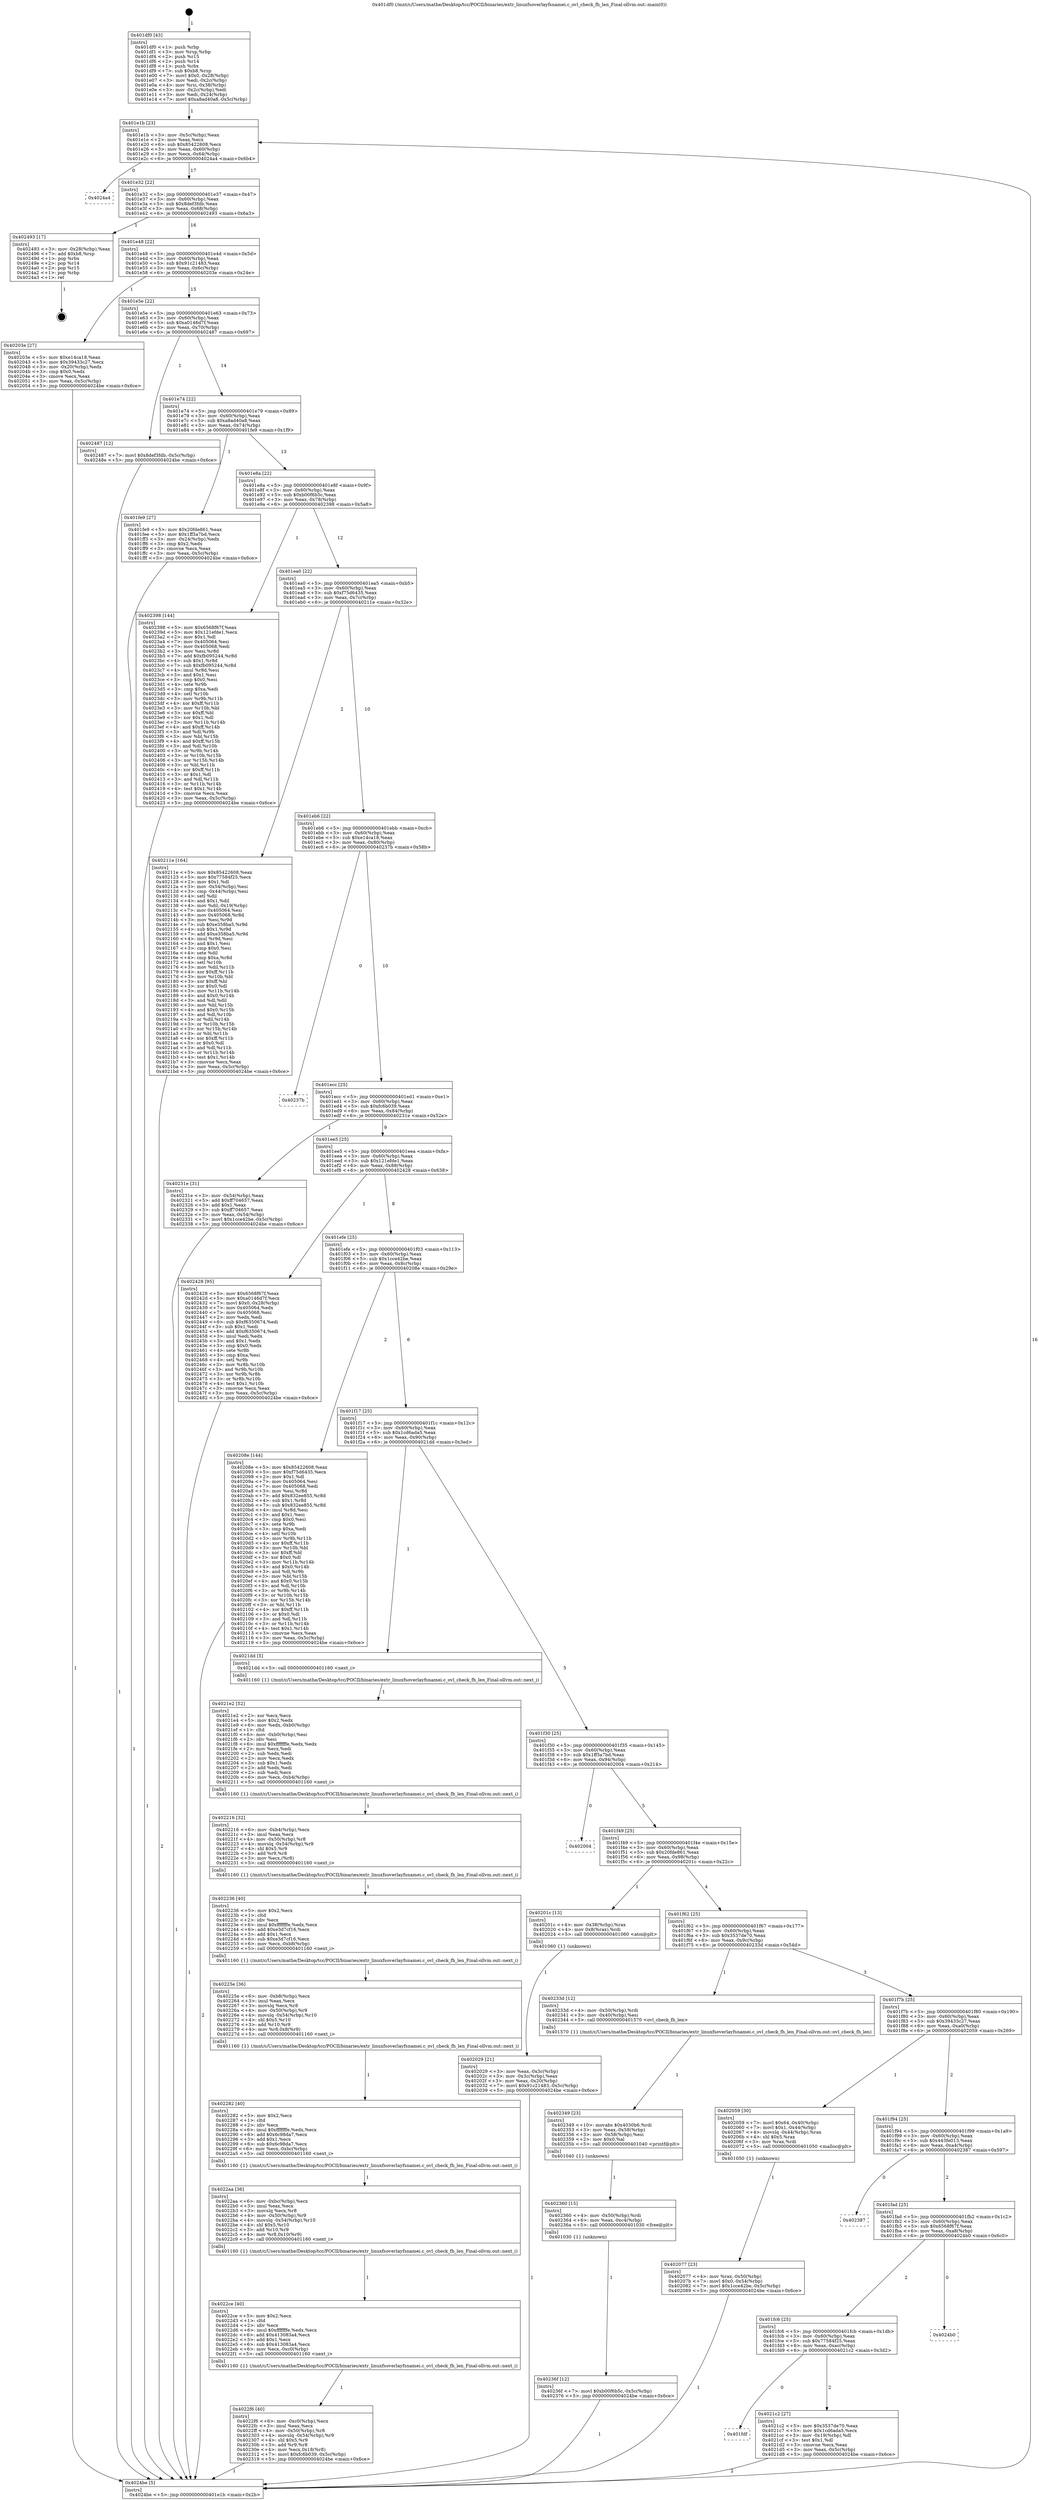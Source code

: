 digraph "0x401df0" {
  label = "0x401df0 (/mnt/c/Users/mathe/Desktop/tcc/POCII/binaries/extr_linuxfsoverlayfsnamei.c_ovl_check_fh_len_Final-ollvm.out::main(0))"
  labelloc = "t"
  node[shape=record]

  Entry [label="",width=0.3,height=0.3,shape=circle,fillcolor=black,style=filled]
  "0x401e1b" [label="{
     0x401e1b [23]\l
     | [instrs]\l
     &nbsp;&nbsp;0x401e1b \<+3\>: mov -0x5c(%rbp),%eax\l
     &nbsp;&nbsp;0x401e1e \<+2\>: mov %eax,%ecx\l
     &nbsp;&nbsp;0x401e20 \<+6\>: sub $0x85422608,%ecx\l
     &nbsp;&nbsp;0x401e26 \<+3\>: mov %eax,-0x60(%rbp)\l
     &nbsp;&nbsp;0x401e29 \<+3\>: mov %ecx,-0x64(%rbp)\l
     &nbsp;&nbsp;0x401e2c \<+6\>: je 00000000004024a4 \<main+0x6b4\>\l
  }"]
  "0x4024a4" [label="{
     0x4024a4\l
  }", style=dashed]
  "0x401e32" [label="{
     0x401e32 [22]\l
     | [instrs]\l
     &nbsp;&nbsp;0x401e32 \<+5\>: jmp 0000000000401e37 \<main+0x47\>\l
     &nbsp;&nbsp;0x401e37 \<+3\>: mov -0x60(%rbp),%eax\l
     &nbsp;&nbsp;0x401e3a \<+5\>: sub $0x8def3fdb,%eax\l
     &nbsp;&nbsp;0x401e3f \<+3\>: mov %eax,-0x68(%rbp)\l
     &nbsp;&nbsp;0x401e42 \<+6\>: je 0000000000402493 \<main+0x6a3\>\l
  }"]
  Exit [label="",width=0.3,height=0.3,shape=circle,fillcolor=black,style=filled,peripheries=2]
  "0x402493" [label="{
     0x402493 [17]\l
     | [instrs]\l
     &nbsp;&nbsp;0x402493 \<+3\>: mov -0x28(%rbp),%eax\l
     &nbsp;&nbsp;0x402496 \<+7\>: add $0xb8,%rsp\l
     &nbsp;&nbsp;0x40249d \<+1\>: pop %rbx\l
     &nbsp;&nbsp;0x40249e \<+2\>: pop %r14\l
     &nbsp;&nbsp;0x4024a0 \<+2\>: pop %r15\l
     &nbsp;&nbsp;0x4024a2 \<+1\>: pop %rbp\l
     &nbsp;&nbsp;0x4024a3 \<+1\>: ret\l
  }"]
  "0x401e48" [label="{
     0x401e48 [22]\l
     | [instrs]\l
     &nbsp;&nbsp;0x401e48 \<+5\>: jmp 0000000000401e4d \<main+0x5d\>\l
     &nbsp;&nbsp;0x401e4d \<+3\>: mov -0x60(%rbp),%eax\l
     &nbsp;&nbsp;0x401e50 \<+5\>: sub $0x91c21483,%eax\l
     &nbsp;&nbsp;0x401e55 \<+3\>: mov %eax,-0x6c(%rbp)\l
     &nbsp;&nbsp;0x401e58 \<+6\>: je 000000000040203e \<main+0x24e\>\l
  }"]
  "0x40236f" [label="{
     0x40236f [12]\l
     | [instrs]\l
     &nbsp;&nbsp;0x40236f \<+7\>: movl $0xb00f6b5c,-0x5c(%rbp)\l
     &nbsp;&nbsp;0x402376 \<+5\>: jmp 00000000004024be \<main+0x6ce\>\l
  }"]
  "0x40203e" [label="{
     0x40203e [27]\l
     | [instrs]\l
     &nbsp;&nbsp;0x40203e \<+5\>: mov $0xe14ca18,%eax\l
     &nbsp;&nbsp;0x402043 \<+5\>: mov $0x39433c27,%ecx\l
     &nbsp;&nbsp;0x402048 \<+3\>: mov -0x20(%rbp),%edx\l
     &nbsp;&nbsp;0x40204b \<+3\>: cmp $0x0,%edx\l
     &nbsp;&nbsp;0x40204e \<+3\>: cmove %ecx,%eax\l
     &nbsp;&nbsp;0x402051 \<+3\>: mov %eax,-0x5c(%rbp)\l
     &nbsp;&nbsp;0x402054 \<+5\>: jmp 00000000004024be \<main+0x6ce\>\l
  }"]
  "0x401e5e" [label="{
     0x401e5e [22]\l
     | [instrs]\l
     &nbsp;&nbsp;0x401e5e \<+5\>: jmp 0000000000401e63 \<main+0x73\>\l
     &nbsp;&nbsp;0x401e63 \<+3\>: mov -0x60(%rbp),%eax\l
     &nbsp;&nbsp;0x401e66 \<+5\>: sub $0xa0146d7f,%eax\l
     &nbsp;&nbsp;0x401e6b \<+3\>: mov %eax,-0x70(%rbp)\l
     &nbsp;&nbsp;0x401e6e \<+6\>: je 0000000000402487 \<main+0x697\>\l
  }"]
  "0x402360" [label="{
     0x402360 [15]\l
     | [instrs]\l
     &nbsp;&nbsp;0x402360 \<+4\>: mov -0x50(%rbp),%rdi\l
     &nbsp;&nbsp;0x402364 \<+6\>: mov %eax,-0xc4(%rbp)\l
     &nbsp;&nbsp;0x40236a \<+5\>: call 0000000000401030 \<free@plt\>\l
     | [calls]\l
     &nbsp;&nbsp;0x401030 \{1\} (unknown)\l
  }"]
  "0x402487" [label="{
     0x402487 [12]\l
     | [instrs]\l
     &nbsp;&nbsp;0x402487 \<+7\>: movl $0x8def3fdb,-0x5c(%rbp)\l
     &nbsp;&nbsp;0x40248e \<+5\>: jmp 00000000004024be \<main+0x6ce\>\l
  }"]
  "0x401e74" [label="{
     0x401e74 [22]\l
     | [instrs]\l
     &nbsp;&nbsp;0x401e74 \<+5\>: jmp 0000000000401e79 \<main+0x89\>\l
     &nbsp;&nbsp;0x401e79 \<+3\>: mov -0x60(%rbp),%eax\l
     &nbsp;&nbsp;0x401e7c \<+5\>: sub $0xa8ad40a8,%eax\l
     &nbsp;&nbsp;0x401e81 \<+3\>: mov %eax,-0x74(%rbp)\l
     &nbsp;&nbsp;0x401e84 \<+6\>: je 0000000000401fe9 \<main+0x1f9\>\l
  }"]
  "0x402349" [label="{
     0x402349 [23]\l
     | [instrs]\l
     &nbsp;&nbsp;0x402349 \<+10\>: movabs $0x4030b6,%rdi\l
     &nbsp;&nbsp;0x402353 \<+3\>: mov %eax,-0x58(%rbp)\l
     &nbsp;&nbsp;0x402356 \<+3\>: mov -0x58(%rbp),%esi\l
     &nbsp;&nbsp;0x402359 \<+2\>: mov $0x0,%al\l
     &nbsp;&nbsp;0x40235b \<+5\>: call 0000000000401040 \<printf@plt\>\l
     | [calls]\l
     &nbsp;&nbsp;0x401040 \{1\} (unknown)\l
  }"]
  "0x401fe9" [label="{
     0x401fe9 [27]\l
     | [instrs]\l
     &nbsp;&nbsp;0x401fe9 \<+5\>: mov $0x20fde861,%eax\l
     &nbsp;&nbsp;0x401fee \<+5\>: mov $0x1ff3a7bd,%ecx\l
     &nbsp;&nbsp;0x401ff3 \<+3\>: mov -0x24(%rbp),%edx\l
     &nbsp;&nbsp;0x401ff6 \<+3\>: cmp $0x2,%edx\l
     &nbsp;&nbsp;0x401ff9 \<+3\>: cmovne %ecx,%eax\l
     &nbsp;&nbsp;0x401ffc \<+3\>: mov %eax,-0x5c(%rbp)\l
     &nbsp;&nbsp;0x401fff \<+5\>: jmp 00000000004024be \<main+0x6ce\>\l
  }"]
  "0x401e8a" [label="{
     0x401e8a [22]\l
     | [instrs]\l
     &nbsp;&nbsp;0x401e8a \<+5\>: jmp 0000000000401e8f \<main+0x9f\>\l
     &nbsp;&nbsp;0x401e8f \<+3\>: mov -0x60(%rbp),%eax\l
     &nbsp;&nbsp;0x401e92 \<+5\>: sub $0xb00f6b5c,%eax\l
     &nbsp;&nbsp;0x401e97 \<+3\>: mov %eax,-0x78(%rbp)\l
     &nbsp;&nbsp;0x401e9a \<+6\>: je 0000000000402398 \<main+0x5a8\>\l
  }"]
  "0x4024be" [label="{
     0x4024be [5]\l
     | [instrs]\l
     &nbsp;&nbsp;0x4024be \<+5\>: jmp 0000000000401e1b \<main+0x2b\>\l
  }"]
  "0x401df0" [label="{
     0x401df0 [43]\l
     | [instrs]\l
     &nbsp;&nbsp;0x401df0 \<+1\>: push %rbp\l
     &nbsp;&nbsp;0x401df1 \<+3\>: mov %rsp,%rbp\l
     &nbsp;&nbsp;0x401df4 \<+2\>: push %r15\l
     &nbsp;&nbsp;0x401df6 \<+2\>: push %r14\l
     &nbsp;&nbsp;0x401df8 \<+1\>: push %rbx\l
     &nbsp;&nbsp;0x401df9 \<+7\>: sub $0xb8,%rsp\l
     &nbsp;&nbsp;0x401e00 \<+7\>: movl $0x0,-0x28(%rbp)\l
     &nbsp;&nbsp;0x401e07 \<+3\>: mov %edi,-0x2c(%rbp)\l
     &nbsp;&nbsp;0x401e0a \<+4\>: mov %rsi,-0x38(%rbp)\l
     &nbsp;&nbsp;0x401e0e \<+3\>: mov -0x2c(%rbp),%edi\l
     &nbsp;&nbsp;0x401e11 \<+3\>: mov %edi,-0x24(%rbp)\l
     &nbsp;&nbsp;0x401e14 \<+7\>: movl $0xa8ad40a8,-0x5c(%rbp)\l
  }"]
  "0x4022f6" [label="{
     0x4022f6 [40]\l
     | [instrs]\l
     &nbsp;&nbsp;0x4022f6 \<+6\>: mov -0xc0(%rbp),%ecx\l
     &nbsp;&nbsp;0x4022fc \<+3\>: imul %eax,%ecx\l
     &nbsp;&nbsp;0x4022ff \<+4\>: mov -0x50(%rbp),%r8\l
     &nbsp;&nbsp;0x402303 \<+4\>: movslq -0x54(%rbp),%r9\l
     &nbsp;&nbsp;0x402307 \<+4\>: shl $0x5,%r9\l
     &nbsp;&nbsp;0x40230b \<+3\>: add %r9,%r8\l
     &nbsp;&nbsp;0x40230e \<+4\>: mov %ecx,0x18(%r8)\l
     &nbsp;&nbsp;0x402312 \<+7\>: movl $0xfc6b039,-0x5c(%rbp)\l
     &nbsp;&nbsp;0x402319 \<+5\>: jmp 00000000004024be \<main+0x6ce\>\l
  }"]
  "0x402398" [label="{
     0x402398 [144]\l
     | [instrs]\l
     &nbsp;&nbsp;0x402398 \<+5\>: mov $0x6568f67f,%eax\l
     &nbsp;&nbsp;0x40239d \<+5\>: mov $0x121efde1,%ecx\l
     &nbsp;&nbsp;0x4023a2 \<+2\>: mov $0x1,%dl\l
     &nbsp;&nbsp;0x4023a4 \<+7\>: mov 0x405064,%esi\l
     &nbsp;&nbsp;0x4023ab \<+7\>: mov 0x405068,%edi\l
     &nbsp;&nbsp;0x4023b2 \<+3\>: mov %esi,%r8d\l
     &nbsp;&nbsp;0x4023b5 \<+7\>: add $0xfb095244,%r8d\l
     &nbsp;&nbsp;0x4023bc \<+4\>: sub $0x1,%r8d\l
     &nbsp;&nbsp;0x4023c0 \<+7\>: sub $0xfb095244,%r8d\l
     &nbsp;&nbsp;0x4023c7 \<+4\>: imul %r8d,%esi\l
     &nbsp;&nbsp;0x4023cb \<+3\>: and $0x1,%esi\l
     &nbsp;&nbsp;0x4023ce \<+3\>: cmp $0x0,%esi\l
     &nbsp;&nbsp;0x4023d1 \<+4\>: sete %r9b\l
     &nbsp;&nbsp;0x4023d5 \<+3\>: cmp $0xa,%edi\l
     &nbsp;&nbsp;0x4023d8 \<+4\>: setl %r10b\l
     &nbsp;&nbsp;0x4023dc \<+3\>: mov %r9b,%r11b\l
     &nbsp;&nbsp;0x4023df \<+4\>: xor $0xff,%r11b\l
     &nbsp;&nbsp;0x4023e3 \<+3\>: mov %r10b,%bl\l
     &nbsp;&nbsp;0x4023e6 \<+3\>: xor $0xff,%bl\l
     &nbsp;&nbsp;0x4023e9 \<+3\>: xor $0x1,%dl\l
     &nbsp;&nbsp;0x4023ec \<+3\>: mov %r11b,%r14b\l
     &nbsp;&nbsp;0x4023ef \<+4\>: and $0xff,%r14b\l
     &nbsp;&nbsp;0x4023f3 \<+3\>: and %dl,%r9b\l
     &nbsp;&nbsp;0x4023f6 \<+3\>: mov %bl,%r15b\l
     &nbsp;&nbsp;0x4023f9 \<+4\>: and $0xff,%r15b\l
     &nbsp;&nbsp;0x4023fd \<+3\>: and %dl,%r10b\l
     &nbsp;&nbsp;0x402400 \<+3\>: or %r9b,%r14b\l
     &nbsp;&nbsp;0x402403 \<+3\>: or %r10b,%r15b\l
     &nbsp;&nbsp;0x402406 \<+3\>: xor %r15b,%r14b\l
     &nbsp;&nbsp;0x402409 \<+3\>: or %bl,%r11b\l
     &nbsp;&nbsp;0x40240c \<+4\>: xor $0xff,%r11b\l
     &nbsp;&nbsp;0x402410 \<+3\>: or $0x1,%dl\l
     &nbsp;&nbsp;0x402413 \<+3\>: and %dl,%r11b\l
     &nbsp;&nbsp;0x402416 \<+3\>: or %r11b,%r14b\l
     &nbsp;&nbsp;0x402419 \<+4\>: test $0x1,%r14b\l
     &nbsp;&nbsp;0x40241d \<+3\>: cmovne %ecx,%eax\l
     &nbsp;&nbsp;0x402420 \<+3\>: mov %eax,-0x5c(%rbp)\l
     &nbsp;&nbsp;0x402423 \<+5\>: jmp 00000000004024be \<main+0x6ce\>\l
  }"]
  "0x401ea0" [label="{
     0x401ea0 [22]\l
     | [instrs]\l
     &nbsp;&nbsp;0x401ea0 \<+5\>: jmp 0000000000401ea5 \<main+0xb5\>\l
     &nbsp;&nbsp;0x401ea5 \<+3\>: mov -0x60(%rbp),%eax\l
     &nbsp;&nbsp;0x401ea8 \<+5\>: sub $0xf75d6435,%eax\l
     &nbsp;&nbsp;0x401ead \<+3\>: mov %eax,-0x7c(%rbp)\l
     &nbsp;&nbsp;0x401eb0 \<+6\>: je 000000000040211e \<main+0x32e\>\l
  }"]
  "0x4022ce" [label="{
     0x4022ce [40]\l
     | [instrs]\l
     &nbsp;&nbsp;0x4022ce \<+5\>: mov $0x2,%ecx\l
     &nbsp;&nbsp;0x4022d3 \<+1\>: cltd\l
     &nbsp;&nbsp;0x4022d4 \<+2\>: idiv %ecx\l
     &nbsp;&nbsp;0x4022d6 \<+6\>: imul $0xfffffffe,%edx,%ecx\l
     &nbsp;&nbsp;0x4022dc \<+6\>: add $0x413083a4,%ecx\l
     &nbsp;&nbsp;0x4022e2 \<+3\>: add $0x1,%ecx\l
     &nbsp;&nbsp;0x4022e5 \<+6\>: sub $0x413083a4,%ecx\l
     &nbsp;&nbsp;0x4022eb \<+6\>: mov %ecx,-0xc0(%rbp)\l
     &nbsp;&nbsp;0x4022f1 \<+5\>: call 0000000000401160 \<next_i\>\l
     | [calls]\l
     &nbsp;&nbsp;0x401160 \{1\} (/mnt/c/Users/mathe/Desktop/tcc/POCII/binaries/extr_linuxfsoverlayfsnamei.c_ovl_check_fh_len_Final-ollvm.out::next_i)\l
  }"]
  "0x40211e" [label="{
     0x40211e [164]\l
     | [instrs]\l
     &nbsp;&nbsp;0x40211e \<+5\>: mov $0x85422608,%eax\l
     &nbsp;&nbsp;0x402123 \<+5\>: mov $0x77584f25,%ecx\l
     &nbsp;&nbsp;0x402128 \<+2\>: mov $0x1,%dl\l
     &nbsp;&nbsp;0x40212a \<+3\>: mov -0x54(%rbp),%esi\l
     &nbsp;&nbsp;0x40212d \<+3\>: cmp -0x44(%rbp),%esi\l
     &nbsp;&nbsp;0x402130 \<+4\>: setl %dil\l
     &nbsp;&nbsp;0x402134 \<+4\>: and $0x1,%dil\l
     &nbsp;&nbsp;0x402138 \<+4\>: mov %dil,-0x19(%rbp)\l
     &nbsp;&nbsp;0x40213c \<+7\>: mov 0x405064,%esi\l
     &nbsp;&nbsp;0x402143 \<+8\>: mov 0x405068,%r8d\l
     &nbsp;&nbsp;0x40214b \<+3\>: mov %esi,%r9d\l
     &nbsp;&nbsp;0x40214e \<+7\>: sub $0xe358ba5,%r9d\l
     &nbsp;&nbsp;0x402155 \<+4\>: sub $0x1,%r9d\l
     &nbsp;&nbsp;0x402159 \<+7\>: add $0xe358ba5,%r9d\l
     &nbsp;&nbsp;0x402160 \<+4\>: imul %r9d,%esi\l
     &nbsp;&nbsp;0x402164 \<+3\>: and $0x1,%esi\l
     &nbsp;&nbsp;0x402167 \<+3\>: cmp $0x0,%esi\l
     &nbsp;&nbsp;0x40216a \<+4\>: sete %dil\l
     &nbsp;&nbsp;0x40216e \<+4\>: cmp $0xa,%r8d\l
     &nbsp;&nbsp;0x402172 \<+4\>: setl %r10b\l
     &nbsp;&nbsp;0x402176 \<+3\>: mov %dil,%r11b\l
     &nbsp;&nbsp;0x402179 \<+4\>: xor $0xff,%r11b\l
     &nbsp;&nbsp;0x40217d \<+3\>: mov %r10b,%bl\l
     &nbsp;&nbsp;0x402180 \<+3\>: xor $0xff,%bl\l
     &nbsp;&nbsp;0x402183 \<+3\>: xor $0x0,%dl\l
     &nbsp;&nbsp;0x402186 \<+3\>: mov %r11b,%r14b\l
     &nbsp;&nbsp;0x402189 \<+4\>: and $0x0,%r14b\l
     &nbsp;&nbsp;0x40218d \<+3\>: and %dl,%dil\l
     &nbsp;&nbsp;0x402190 \<+3\>: mov %bl,%r15b\l
     &nbsp;&nbsp;0x402193 \<+4\>: and $0x0,%r15b\l
     &nbsp;&nbsp;0x402197 \<+3\>: and %dl,%r10b\l
     &nbsp;&nbsp;0x40219a \<+3\>: or %dil,%r14b\l
     &nbsp;&nbsp;0x40219d \<+3\>: or %r10b,%r15b\l
     &nbsp;&nbsp;0x4021a0 \<+3\>: xor %r15b,%r14b\l
     &nbsp;&nbsp;0x4021a3 \<+3\>: or %bl,%r11b\l
     &nbsp;&nbsp;0x4021a6 \<+4\>: xor $0xff,%r11b\l
     &nbsp;&nbsp;0x4021aa \<+3\>: or $0x0,%dl\l
     &nbsp;&nbsp;0x4021ad \<+3\>: and %dl,%r11b\l
     &nbsp;&nbsp;0x4021b0 \<+3\>: or %r11b,%r14b\l
     &nbsp;&nbsp;0x4021b3 \<+4\>: test $0x1,%r14b\l
     &nbsp;&nbsp;0x4021b7 \<+3\>: cmovne %ecx,%eax\l
     &nbsp;&nbsp;0x4021ba \<+3\>: mov %eax,-0x5c(%rbp)\l
     &nbsp;&nbsp;0x4021bd \<+5\>: jmp 00000000004024be \<main+0x6ce\>\l
  }"]
  "0x401eb6" [label="{
     0x401eb6 [22]\l
     | [instrs]\l
     &nbsp;&nbsp;0x401eb6 \<+5\>: jmp 0000000000401ebb \<main+0xcb\>\l
     &nbsp;&nbsp;0x401ebb \<+3\>: mov -0x60(%rbp),%eax\l
     &nbsp;&nbsp;0x401ebe \<+5\>: sub $0xe14ca18,%eax\l
     &nbsp;&nbsp;0x401ec3 \<+3\>: mov %eax,-0x80(%rbp)\l
     &nbsp;&nbsp;0x401ec6 \<+6\>: je 000000000040237b \<main+0x58b\>\l
  }"]
  "0x4022aa" [label="{
     0x4022aa [36]\l
     | [instrs]\l
     &nbsp;&nbsp;0x4022aa \<+6\>: mov -0xbc(%rbp),%ecx\l
     &nbsp;&nbsp;0x4022b0 \<+3\>: imul %eax,%ecx\l
     &nbsp;&nbsp;0x4022b3 \<+3\>: movslq %ecx,%r8\l
     &nbsp;&nbsp;0x4022b6 \<+4\>: mov -0x50(%rbp),%r9\l
     &nbsp;&nbsp;0x4022ba \<+4\>: movslq -0x54(%rbp),%r10\l
     &nbsp;&nbsp;0x4022be \<+4\>: shl $0x5,%r10\l
     &nbsp;&nbsp;0x4022c2 \<+3\>: add %r10,%r9\l
     &nbsp;&nbsp;0x4022c5 \<+4\>: mov %r8,0x10(%r9)\l
     &nbsp;&nbsp;0x4022c9 \<+5\>: call 0000000000401160 \<next_i\>\l
     | [calls]\l
     &nbsp;&nbsp;0x401160 \{1\} (/mnt/c/Users/mathe/Desktop/tcc/POCII/binaries/extr_linuxfsoverlayfsnamei.c_ovl_check_fh_len_Final-ollvm.out::next_i)\l
  }"]
  "0x40237b" [label="{
     0x40237b\l
  }", style=dashed]
  "0x401ecc" [label="{
     0x401ecc [25]\l
     | [instrs]\l
     &nbsp;&nbsp;0x401ecc \<+5\>: jmp 0000000000401ed1 \<main+0xe1\>\l
     &nbsp;&nbsp;0x401ed1 \<+3\>: mov -0x60(%rbp),%eax\l
     &nbsp;&nbsp;0x401ed4 \<+5\>: sub $0xfc6b039,%eax\l
     &nbsp;&nbsp;0x401ed9 \<+6\>: mov %eax,-0x84(%rbp)\l
     &nbsp;&nbsp;0x401edf \<+6\>: je 000000000040231e \<main+0x52e\>\l
  }"]
  "0x402282" [label="{
     0x402282 [40]\l
     | [instrs]\l
     &nbsp;&nbsp;0x402282 \<+5\>: mov $0x2,%ecx\l
     &nbsp;&nbsp;0x402287 \<+1\>: cltd\l
     &nbsp;&nbsp;0x402288 \<+2\>: idiv %ecx\l
     &nbsp;&nbsp;0x40228a \<+6\>: imul $0xfffffffe,%edx,%ecx\l
     &nbsp;&nbsp;0x402290 \<+6\>: add $0x6c98da7,%ecx\l
     &nbsp;&nbsp;0x402296 \<+3\>: add $0x1,%ecx\l
     &nbsp;&nbsp;0x402299 \<+6\>: sub $0x6c98da7,%ecx\l
     &nbsp;&nbsp;0x40229f \<+6\>: mov %ecx,-0xbc(%rbp)\l
     &nbsp;&nbsp;0x4022a5 \<+5\>: call 0000000000401160 \<next_i\>\l
     | [calls]\l
     &nbsp;&nbsp;0x401160 \{1\} (/mnt/c/Users/mathe/Desktop/tcc/POCII/binaries/extr_linuxfsoverlayfsnamei.c_ovl_check_fh_len_Final-ollvm.out::next_i)\l
  }"]
  "0x40231e" [label="{
     0x40231e [31]\l
     | [instrs]\l
     &nbsp;&nbsp;0x40231e \<+3\>: mov -0x54(%rbp),%eax\l
     &nbsp;&nbsp;0x402321 \<+5\>: add $0xff704657,%eax\l
     &nbsp;&nbsp;0x402326 \<+3\>: add $0x1,%eax\l
     &nbsp;&nbsp;0x402329 \<+5\>: sub $0xff704657,%eax\l
     &nbsp;&nbsp;0x40232e \<+3\>: mov %eax,-0x54(%rbp)\l
     &nbsp;&nbsp;0x402331 \<+7\>: movl $0x1cce42be,-0x5c(%rbp)\l
     &nbsp;&nbsp;0x402338 \<+5\>: jmp 00000000004024be \<main+0x6ce\>\l
  }"]
  "0x401ee5" [label="{
     0x401ee5 [25]\l
     | [instrs]\l
     &nbsp;&nbsp;0x401ee5 \<+5\>: jmp 0000000000401eea \<main+0xfa\>\l
     &nbsp;&nbsp;0x401eea \<+3\>: mov -0x60(%rbp),%eax\l
     &nbsp;&nbsp;0x401eed \<+5\>: sub $0x121efde1,%eax\l
     &nbsp;&nbsp;0x401ef2 \<+6\>: mov %eax,-0x88(%rbp)\l
     &nbsp;&nbsp;0x401ef8 \<+6\>: je 0000000000402428 \<main+0x638\>\l
  }"]
  "0x40225e" [label="{
     0x40225e [36]\l
     | [instrs]\l
     &nbsp;&nbsp;0x40225e \<+6\>: mov -0xb8(%rbp),%ecx\l
     &nbsp;&nbsp;0x402264 \<+3\>: imul %eax,%ecx\l
     &nbsp;&nbsp;0x402267 \<+3\>: movslq %ecx,%r8\l
     &nbsp;&nbsp;0x40226a \<+4\>: mov -0x50(%rbp),%r9\l
     &nbsp;&nbsp;0x40226e \<+4\>: movslq -0x54(%rbp),%r10\l
     &nbsp;&nbsp;0x402272 \<+4\>: shl $0x5,%r10\l
     &nbsp;&nbsp;0x402276 \<+3\>: add %r10,%r9\l
     &nbsp;&nbsp;0x402279 \<+4\>: mov %r8,0x8(%r9)\l
     &nbsp;&nbsp;0x40227d \<+5\>: call 0000000000401160 \<next_i\>\l
     | [calls]\l
     &nbsp;&nbsp;0x401160 \{1\} (/mnt/c/Users/mathe/Desktop/tcc/POCII/binaries/extr_linuxfsoverlayfsnamei.c_ovl_check_fh_len_Final-ollvm.out::next_i)\l
  }"]
  "0x402428" [label="{
     0x402428 [95]\l
     | [instrs]\l
     &nbsp;&nbsp;0x402428 \<+5\>: mov $0x6568f67f,%eax\l
     &nbsp;&nbsp;0x40242d \<+5\>: mov $0xa0146d7f,%ecx\l
     &nbsp;&nbsp;0x402432 \<+7\>: movl $0x0,-0x28(%rbp)\l
     &nbsp;&nbsp;0x402439 \<+7\>: mov 0x405064,%edx\l
     &nbsp;&nbsp;0x402440 \<+7\>: mov 0x405068,%esi\l
     &nbsp;&nbsp;0x402447 \<+2\>: mov %edx,%edi\l
     &nbsp;&nbsp;0x402449 \<+6\>: sub $0xf6350674,%edi\l
     &nbsp;&nbsp;0x40244f \<+3\>: sub $0x1,%edi\l
     &nbsp;&nbsp;0x402452 \<+6\>: add $0xf6350674,%edi\l
     &nbsp;&nbsp;0x402458 \<+3\>: imul %edi,%edx\l
     &nbsp;&nbsp;0x40245b \<+3\>: and $0x1,%edx\l
     &nbsp;&nbsp;0x40245e \<+3\>: cmp $0x0,%edx\l
     &nbsp;&nbsp;0x402461 \<+4\>: sete %r8b\l
     &nbsp;&nbsp;0x402465 \<+3\>: cmp $0xa,%esi\l
     &nbsp;&nbsp;0x402468 \<+4\>: setl %r9b\l
     &nbsp;&nbsp;0x40246c \<+3\>: mov %r8b,%r10b\l
     &nbsp;&nbsp;0x40246f \<+3\>: and %r9b,%r10b\l
     &nbsp;&nbsp;0x402472 \<+3\>: xor %r9b,%r8b\l
     &nbsp;&nbsp;0x402475 \<+3\>: or %r8b,%r10b\l
     &nbsp;&nbsp;0x402478 \<+4\>: test $0x1,%r10b\l
     &nbsp;&nbsp;0x40247c \<+3\>: cmovne %ecx,%eax\l
     &nbsp;&nbsp;0x40247f \<+3\>: mov %eax,-0x5c(%rbp)\l
     &nbsp;&nbsp;0x402482 \<+5\>: jmp 00000000004024be \<main+0x6ce\>\l
  }"]
  "0x401efe" [label="{
     0x401efe [25]\l
     | [instrs]\l
     &nbsp;&nbsp;0x401efe \<+5\>: jmp 0000000000401f03 \<main+0x113\>\l
     &nbsp;&nbsp;0x401f03 \<+3\>: mov -0x60(%rbp),%eax\l
     &nbsp;&nbsp;0x401f06 \<+5\>: sub $0x1cce42be,%eax\l
     &nbsp;&nbsp;0x401f0b \<+6\>: mov %eax,-0x8c(%rbp)\l
     &nbsp;&nbsp;0x401f11 \<+6\>: je 000000000040208e \<main+0x29e\>\l
  }"]
  "0x402236" [label="{
     0x402236 [40]\l
     | [instrs]\l
     &nbsp;&nbsp;0x402236 \<+5\>: mov $0x2,%ecx\l
     &nbsp;&nbsp;0x40223b \<+1\>: cltd\l
     &nbsp;&nbsp;0x40223c \<+2\>: idiv %ecx\l
     &nbsp;&nbsp;0x40223e \<+6\>: imul $0xfffffffe,%edx,%ecx\l
     &nbsp;&nbsp;0x402244 \<+6\>: add $0xe3d7cf16,%ecx\l
     &nbsp;&nbsp;0x40224a \<+3\>: add $0x1,%ecx\l
     &nbsp;&nbsp;0x40224d \<+6\>: sub $0xe3d7cf16,%ecx\l
     &nbsp;&nbsp;0x402253 \<+6\>: mov %ecx,-0xb8(%rbp)\l
     &nbsp;&nbsp;0x402259 \<+5\>: call 0000000000401160 \<next_i\>\l
     | [calls]\l
     &nbsp;&nbsp;0x401160 \{1\} (/mnt/c/Users/mathe/Desktop/tcc/POCII/binaries/extr_linuxfsoverlayfsnamei.c_ovl_check_fh_len_Final-ollvm.out::next_i)\l
  }"]
  "0x40208e" [label="{
     0x40208e [144]\l
     | [instrs]\l
     &nbsp;&nbsp;0x40208e \<+5\>: mov $0x85422608,%eax\l
     &nbsp;&nbsp;0x402093 \<+5\>: mov $0xf75d6435,%ecx\l
     &nbsp;&nbsp;0x402098 \<+2\>: mov $0x1,%dl\l
     &nbsp;&nbsp;0x40209a \<+7\>: mov 0x405064,%esi\l
     &nbsp;&nbsp;0x4020a1 \<+7\>: mov 0x405068,%edi\l
     &nbsp;&nbsp;0x4020a8 \<+3\>: mov %esi,%r8d\l
     &nbsp;&nbsp;0x4020ab \<+7\>: add $0x832ee855,%r8d\l
     &nbsp;&nbsp;0x4020b2 \<+4\>: sub $0x1,%r8d\l
     &nbsp;&nbsp;0x4020b6 \<+7\>: sub $0x832ee855,%r8d\l
     &nbsp;&nbsp;0x4020bd \<+4\>: imul %r8d,%esi\l
     &nbsp;&nbsp;0x4020c1 \<+3\>: and $0x1,%esi\l
     &nbsp;&nbsp;0x4020c4 \<+3\>: cmp $0x0,%esi\l
     &nbsp;&nbsp;0x4020c7 \<+4\>: sete %r9b\l
     &nbsp;&nbsp;0x4020cb \<+3\>: cmp $0xa,%edi\l
     &nbsp;&nbsp;0x4020ce \<+4\>: setl %r10b\l
     &nbsp;&nbsp;0x4020d2 \<+3\>: mov %r9b,%r11b\l
     &nbsp;&nbsp;0x4020d5 \<+4\>: xor $0xff,%r11b\l
     &nbsp;&nbsp;0x4020d9 \<+3\>: mov %r10b,%bl\l
     &nbsp;&nbsp;0x4020dc \<+3\>: xor $0xff,%bl\l
     &nbsp;&nbsp;0x4020df \<+3\>: xor $0x0,%dl\l
     &nbsp;&nbsp;0x4020e2 \<+3\>: mov %r11b,%r14b\l
     &nbsp;&nbsp;0x4020e5 \<+4\>: and $0x0,%r14b\l
     &nbsp;&nbsp;0x4020e9 \<+3\>: and %dl,%r9b\l
     &nbsp;&nbsp;0x4020ec \<+3\>: mov %bl,%r15b\l
     &nbsp;&nbsp;0x4020ef \<+4\>: and $0x0,%r15b\l
     &nbsp;&nbsp;0x4020f3 \<+3\>: and %dl,%r10b\l
     &nbsp;&nbsp;0x4020f6 \<+3\>: or %r9b,%r14b\l
     &nbsp;&nbsp;0x4020f9 \<+3\>: or %r10b,%r15b\l
     &nbsp;&nbsp;0x4020fc \<+3\>: xor %r15b,%r14b\l
     &nbsp;&nbsp;0x4020ff \<+3\>: or %bl,%r11b\l
     &nbsp;&nbsp;0x402102 \<+4\>: xor $0xff,%r11b\l
     &nbsp;&nbsp;0x402106 \<+3\>: or $0x0,%dl\l
     &nbsp;&nbsp;0x402109 \<+3\>: and %dl,%r11b\l
     &nbsp;&nbsp;0x40210c \<+3\>: or %r11b,%r14b\l
     &nbsp;&nbsp;0x40210f \<+4\>: test $0x1,%r14b\l
     &nbsp;&nbsp;0x402113 \<+3\>: cmovne %ecx,%eax\l
     &nbsp;&nbsp;0x402116 \<+3\>: mov %eax,-0x5c(%rbp)\l
     &nbsp;&nbsp;0x402119 \<+5\>: jmp 00000000004024be \<main+0x6ce\>\l
  }"]
  "0x401f17" [label="{
     0x401f17 [25]\l
     | [instrs]\l
     &nbsp;&nbsp;0x401f17 \<+5\>: jmp 0000000000401f1c \<main+0x12c\>\l
     &nbsp;&nbsp;0x401f1c \<+3\>: mov -0x60(%rbp),%eax\l
     &nbsp;&nbsp;0x401f1f \<+5\>: sub $0x1cd6ada5,%eax\l
     &nbsp;&nbsp;0x401f24 \<+6\>: mov %eax,-0x90(%rbp)\l
     &nbsp;&nbsp;0x401f2a \<+6\>: je 00000000004021dd \<main+0x3ed\>\l
  }"]
  "0x402216" [label="{
     0x402216 [32]\l
     | [instrs]\l
     &nbsp;&nbsp;0x402216 \<+6\>: mov -0xb4(%rbp),%ecx\l
     &nbsp;&nbsp;0x40221c \<+3\>: imul %eax,%ecx\l
     &nbsp;&nbsp;0x40221f \<+4\>: mov -0x50(%rbp),%r8\l
     &nbsp;&nbsp;0x402223 \<+4\>: movslq -0x54(%rbp),%r9\l
     &nbsp;&nbsp;0x402227 \<+4\>: shl $0x5,%r9\l
     &nbsp;&nbsp;0x40222b \<+3\>: add %r9,%r8\l
     &nbsp;&nbsp;0x40222e \<+3\>: mov %ecx,(%r8)\l
     &nbsp;&nbsp;0x402231 \<+5\>: call 0000000000401160 \<next_i\>\l
     | [calls]\l
     &nbsp;&nbsp;0x401160 \{1\} (/mnt/c/Users/mathe/Desktop/tcc/POCII/binaries/extr_linuxfsoverlayfsnamei.c_ovl_check_fh_len_Final-ollvm.out::next_i)\l
  }"]
  "0x4021dd" [label="{
     0x4021dd [5]\l
     | [instrs]\l
     &nbsp;&nbsp;0x4021dd \<+5\>: call 0000000000401160 \<next_i\>\l
     | [calls]\l
     &nbsp;&nbsp;0x401160 \{1\} (/mnt/c/Users/mathe/Desktop/tcc/POCII/binaries/extr_linuxfsoverlayfsnamei.c_ovl_check_fh_len_Final-ollvm.out::next_i)\l
  }"]
  "0x401f30" [label="{
     0x401f30 [25]\l
     | [instrs]\l
     &nbsp;&nbsp;0x401f30 \<+5\>: jmp 0000000000401f35 \<main+0x145\>\l
     &nbsp;&nbsp;0x401f35 \<+3\>: mov -0x60(%rbp),%eax\l
     &nbsp;&nbsp;0x401f38 \<+5\>: sub $0x1ff3a7bd,%eax\l
     &nbsp;&nbsp;0x401f3d \<+6\>: mov %eax,-0x94(%rbp)\l
     &nbsp;&nbsp;0x401f43 \<+6\>: je 0000000000402004 \<main+0x214\>\l
  }"]
  "0x4021e2" [label="{
     0x4021e2 [52]\l
     | [instrs]\l
     &nbsp;&nbsp;0x4021e2 \<+2\>: xor %ecx,%ecx\l
     &nbsp;&nbsp;0x4021e4 \<+5\>: mov $0x2,%edx\l
     &nbsp;&nbsp;0x4021e9 \<+6\>: mov %edx,-0xb0(%rbp)\l
     &nbsp;&nbsp;0x4021ef \<+1\>: cltd\l
     &nbsp;&nbsp;0x4021f0 \<+6\>: mov -0xb0(%rbp),%esi\l
     &nbsp;&nbsp;0x4021f6 \<+2\>: idiv %esi\l
     &nbsp;&nbsp;0x4021f8 \<+6\>: imul $0xfffffffe,%edx,%edx\l
     &nbsp;&nbsp;0x4021fe \<+2\>: mov %ecx,%edi\l
     &nbsp;&nbsp;0x402200 \<+2\>: sub %edx,%edi\l
     &nbsp;&nbsp;0x402202 \<+2\>: mov %ecx,%edx\l
     &nbsp;&nbsp;0x402204 \<+3\>: sub $0x1,%edx\l
     &nbsp;&nbsp;0x402207 \<+2\>: add %edx,%edi\l
     &nbsp;&nbsp;0x402209 \<+2\>: sub %edi,%ecx\l
     &nbsp;&nbsp;0x40220b \<+6\>: mov %ecx,-0xb4(%rbp)\l
     &nbsp;&nbsp;0x402211 \<+5\>: call 0000000000401160 \<next_i\>\l
     | [calls]\l
     &nbsp;&nbsp;0x401160 \{1\} (/mnt/c/Users/mathe/Desktop/tcc/POCII/binaries/extr_linuxfsoverlayfsnamei.c_ovl_check_fh_len_Final-ollvm.out::next_i)\l
  }"]
  "0x402004" [label="{
     0x402004\l
  }", style=dashed]
  "0x401f49" [label="{
     0x401f49 [25]\l
     | [instrs]\l
     &nbsp;&nbsp;0x401f49 \<+5\>: jmp 0000000000401f4e \<main+0x15e\>\l
     &nbsp;&nbsp;0x401f4e \<+3\>: mov -0x60(%rbp),%eax\l
     &nbsp;&nbsp;0x401f51 \<+5\>: sub $0x20fde861,%eax\l
     &nbsp;&nbsp;0x401f56 \<+6\>: mov %eax,-0x98(%rbp)\l
     &nbsp;&nbsp;0x401f5c \<+6\>: je 000000000040201c \<main+0x22c\>\l
  }"]
  "0x401fdf" [label="{
     0x401fdf\l
  }", style=dashed]
  "0x40201c" [label="{
     0x40201c [13]\l
     | [instrs]\l
     &nbsp;&nbsp;0x40201c \<+4\>: mov -0x38(%rbp),%rax\l
     &nbsp;&nbsp;0x402020 \<+4\>: mov 0x8(%rax),%rdi\l
     &nbsp;&nbsp;0x402024 \<+5\>: call 0000000000401060 \<atoi@plt\>\l
     | [calls]\l
     &nbsp;&nbsp;0x401060 \{1\} (unknown)\l
  }"]
  "0x401f62" [label="{
     0x401f62 [25]\l
     | [instrs]\l
     &nbsp;&nbsp;0x401f62 \<+5\>: jmp 0000000000401f67 \<main+0x177\>\l
     &nbsp;&nbsp;0x401f67 \<+3\>: mov -0x60(%rbp),%eax\l
     &nbsp;&nbsp;0x401f6a \<+5\>: sub $0x3537de70,%eax\l
     &nbsp;&nbsp;0x401f6f \<+6\>: mov %eax,-0x9c(%rbp)\l
     &nbsp;&nbsp;0x401f75 \<+6\>: je 000000000040233d \<main+0x54d\>\l
  }"]
  "0x402029" [label="{
     0x402029 [21]\l
     | [instrs]\l
     &nbsp;&nbsp;0x402029 \<+3\>: mov %eax,-0x3c(%rbp)\l
     &nbsp;&nbsp;0x40202c \<+3\>: mov -0x3c(%rbp),%eax\l
     &nbsp;&nbsp;0x40202f \<+3\>: mov %eax,-0x20(%rbp)\l
     &nbsp;&nbsp;0x402032 \<+7\>: movl $0x91c21483,-0x5c(%rbp)\l
     &nbsp;&nbsp;0x402039 \<+5\>: jmp 00000000004024be \<main+0x6ce\>\l
  }"]
  "0x4021c2" [label="{
     0x4021c2 [27]\l
     | [instrs]\l
     &nbsp;&nbsp;0x4021c2 \<+5\>: mov $0x3537de70,%eax\l
     &nbsp;&nbsp;0x4021c7 \<+5\>: mov $0x1cd6ada5,%ecx\l
     &nbsp;&nbsp;0x4021cc \<+3\>: mov -0x19(%rbp),%dl\l
     &nbsp;&nbsp;0x4021cf \<+3\>: test $0x1,%dl\l
     &nbsp;&nbsp;0x4021d2 \<+3\>: cmovne %ecx,%eax\l
     &nbsp;&nbsp;0x4021d5 \<+3\>: mov %eax,-0x5c(%rbp)\l
     &nbsp;&nbsp;0x4021d8 \<+5\>: jmp 00000000004024be \<main+0x6ce\>\l
  }"]
  "0x40233d" [label="{
     0x40233d [12]\l
     | [instrs]\l
     &nbsp;&nbsp;0x40233d \<+4\>: mov -0x50(%rbp),%rdi\l
     &nbsp;&nbsp;0x402341 \<+3\>: mov -0x40(%rbp),%esi\l
     &nbsp;&nbsp;0x402344 \<+5\>: call 0000000000401570 \<ovl_check_fh_len\>\l
     | [calls]\l
     &nbsp;&nbsp;0x401570 \{1\} (/mnt/c/Users/mathe/Desktop/tcc/POCII/binaries/extr_linuxfsoverlayfsnamei.c_ovl_check_fh_len_Final-ollvm.out::ovl_check_fh_len)\l
  }"]
  "0x401f7b" [label="{
     0x401f7b [25]\l
     | [instrs]\l
     &nbsp;&nbsp;0x401f7b \<+5\>: jmp 0000000000401f80 \<main+0x190\>\l
     &nbsp;&nbsp;0x401f80 \<+3\>: mov -0x60(%rbp),%eax\l
     &nbsp;&nbsp;0x401f83 \<+5\>: sub $0x39433c27,%eax\l
     &nbsp;&nbsp;0x401f88 \<+6\>: mov %eax,-0xa0(%rbp)\l
     &nbsp;&nbsp;0x401f8e \<+6\>: je 0000000000402059 \<main+0x269\>\l
  }"]
  "0x401fc6" [label="{
     0x401fc6 [25]\l
     | [instrs]\l
     &nbsp;&nbsp;0x401fc6 \<+5\>: jmp 0000000000401fcb \<main+0x1db\>\l
     &nbsp;&nbsp;0x401fcb \<+3\>: mov -0x60(%rbp),%eax\l
     &nbsp;&nbsp;0x401fce \<+5\>: sub $0x77584f25,%eax\l
     &nbsp;&nbsp;0x401fd3 \<+6\>: mov %eax,-0xac(%rbp)\l
     &nbsp;&nbsp;0x401fd9 \<+6\>: je 00000000004021c2 \<main+0x3d2\>\l
  }"]
  "0x402059" [label="{
     0x402059 [30]\l
     | [instrs]\l
     &nbsp;&nbsp;0x402059 \<+7\>: movl $0x64,-0x40(%rbp)\l
     &nbsp;&nbsp;0x402060 \<+7\>: movl $0x1,-0x44(%rbp)\l
     &nbsp;&nbsp;0x402067 \<+4\>: movslq -0x44(%rbp),%rax\l
     &nbsp;&nbsp;0x40206b \<+4\>: shl $0x5,%rax\l
     &nbsp;&nbsp;0x40206f \<+3\>: mov %rax,%rdi\l
     &nbsp;&nbsp;0x402072 \<+5\>: call 0000000000401050 \<malloc@plt\>\l
     | [calls]\l
     &nbsp;&nbsp;0x401050 \{1\} (unknown)\l
  }"]
  "0x401f94" [label="{
     0x401f94 [25]\l
     | [instrs]\l
     &nbsp;&nbsp;0x401f94 \<+5\>: jmp 0000000000401f99 \<main+0x1a9\>\l
     &nbsp;&nbsp;0x401f99 \<+3\>: mov -0x60(%rbp),%eax\l
     &nbsp;&nbsp;0x401f9c \<+5\>: sub $0x443fe013,%eax\l
     &nbsp;&nbsp;0x401fa1 \<+6\>: mov %eax,-0xa4(%rbp)\l
     &nbsp;&nbsp;0x401fa7 \<+6\>: je 0000000000402387 \<main+0x597\>\l
  }"]
  "0x402077" [label="{
     0x402077 [23]\l
     | [instrs]\l
     &nbsp;&nbsp;0x402077 \<+4\>: mov %rax,-0x50(%rbp)\l
     &nbsp;&nbsp;0x40207b \<+7\>: movl $0x0,-0x54(%rbp)\l
     &nbsp;&nbsp;0x402082 \<+7\>: movl $0x1cce42be,-0x5c(%rbp)\l
     &nbsp;&nbsp;0x402089 \<+5\>: jmp 00000000004024be \<main+0x6ce\>\l
  }"]
  "0x4024b0" [label="{
     0x4024b0\l
  }", style=dashed]
  "0x402387" [label="{
     0x402387\l
  }", style=dashed]
  "0x401fad" [label="{
     0x401fad [25]\l
     | [instrs]\l
     &nbsp;&nbsp;0x401fad \<+5\>: jmp 0000000000401fb2 \<main+0x1c2\>\l
     &nbsp;&nbsp;0x401fb2 \<+3\>: mov -0x60(%rbp),%eax\l
     &nbsp;&nbsp;0x401fb5 \<+5\>: sub $0x6568f67f,%eax\l
     &nbsp;&nbsp;0x401fba \<+6\>: mov %eax,-0xa8(%rbp)\l
     &nbsp;&nbsp;0x401fc0 \<+6\>: je 00000000004024b0 \<main+0x6c0\>\l
  }"]
  Entry -> "0x401df0" [label=" 1"]
  "0x401e1b" -> "0x4024a4" [label=" 0"]
  "0x401e1b" -> "0x401e32" [label=" 17"]
  "0x402493" -> Exit [label=" 1"]
  "0x401e32" -> "0x402493" [label=" 1"]
  "0x401e32" -> "0x401e48" [label=" 16"]
  "0x402487" -> "0x4024be" [label=" 1"]
  "0x401e48" -> "0x40203e" [label=" 1"]
  "0x401e48" -> "0x401e5e" [label=" 15"]
  "0x402428" -> "0x4024be" [label=" 1"]
  "0x401e5e" -> "0x402487" [label=" 1"]
  "0x401e5e" -> "0x401e74" [label=" 14"]
  "0x402398" -> "0x4024be" [label=" 1"]
  "0x401e74" -> "0x401fe9" [label=" 1"]
  "0x401e74" -> "0x401e8a" [label=" 13"]
  "0x401fe9" -> "0x4024be" [label=" 1"]
  "0x401df0" -> "0x401e1b" [label=" 1"]
  "0x4024be" -> "0x401e1b" [label=" 16"]
  "0x40236f" -> "0x4024be" [label=" 1"]
  "0x401e8a" -> "0x402398" [label=" 1"]
  "0x401e8a" -> "0x401ea0" [label=" 12"]
  "0x402360" -> "0x40236f" [label=" 1"]
  "0x401ea0" -> "0x40211e" [label=" 2"]
  "0x401ea0" -> "0x401eb6" [label=" 10"]
  "0x402349" -> "0x402360" [label=" 1"]
  "0x401eb6" -> "0x40237b" [label=" 0"]
  "0x401eb6" -> "0x401ecc" [label=" 10"]
  "0x40233d" -> "0x402349" [label=" 1"]
  "0x401ecc" -> "0x40231e" [label=" 1"]
  "0x401ecc" -> "0x401ee5" [label=" 9"]
  "0x40231e" -> "0x4024be" [label=" 1"]
  "0x401ee5" -> "0x402428" [label=" 1"]
  "0x401ee5" -> "0x401efe" [label=" 8"]
  "0x4022f6" -> "0x4024be" [label=" 1"]
  "0x401efe" -> "0x40208e" [label=" 2"]
  "0x401efe" -> "0x401f17" [label=" 6"]
  "0x4022ce" -> "0x4022f6" [label=" 1"]
  "0x401f17" -> "0x4021dd" [label=" 1"]
  "0x401f17" -> "0x401f30" [label=" 5"]
  "0x4022aa" -> "0x4022ce" [label=" 1"]
  "0x401f30" -> "0x402004" [label=" 0"]
  "0x401f30" -> "0x401f49" [label=" 5"]
  "0x402282" -> "0x4022aa" [label=" 1"]
  "0x401f49" -> "0x40201c" [label=" 1"]
  "0x401f49" -> "0x401f62" [label=" 4"]
  "0x40201c" -> "0x402029" [label=" 1"]
  "0x402029" -> "0x4024be" [label=" 1"]
  "0x40203e" -> "0x4024be" [label=" 1"]
  "0x40225e" -> "0x402282" [label=" 1"]
  "0x401f62" -> "0x40233d" [label=" 1"]
  "0x401f62" -> "0x401f7b" [label=" 3"]
  "0x402236" -> "0x40225e" [label=" 1"]
  "0x401f7b" -> "0x402059" [label=" 1"]
  "0x401f7b" -> "0x401f94" [label=" 2"]
  "0x402059" -> "0x402077" [label=" 1"]
  "0x402077" -> "0x4024be" [label=" 1"]
  "0x40208e" -> "0x4024be" [label=" 2"]
  "0x40211e" -> "0x4024be" [label=" 2"]
  "0x4021e2" -> "0x402216" [label=" 1"]
  "0x401f94" -> "0x402387" [label=" 0"]
  "0x401f94" -> "0x401fad" [label=" 2"]
  "0x4021dd" -> "0x4021e2" [label=" 1"]
  "0x401fad" -> "0x4024b0" [label=" 0"]
  "0x401fad" -> "0x401fc6" [label=" 2"]
  "0x402216" -> "0x402236" [label=" 1"]
  "0x401fc6" -> "0x4021c2" [label=" 2"]
  "0x401fc6" -> "0x401fdf" [label=" 0"]
  "0x4021c2" -> "0x4024be" [label=" 2"]
}
